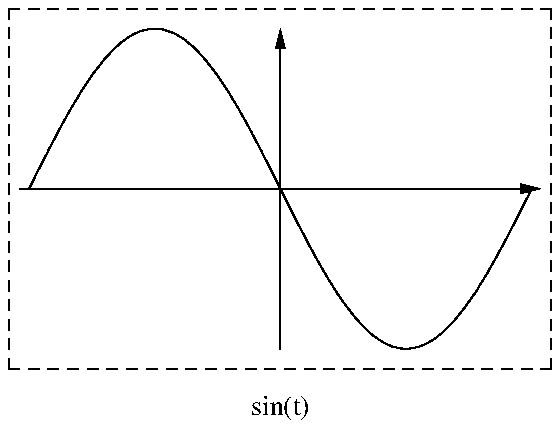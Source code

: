 .\" sin.pic -- sin function
.\" $Id$
.\" Carlos Duarte, 971126/981016
.\"
.PS
# call: do_sin(width), plots a sin funcion, with a period (or a 
# total horizontal measure), of `width'
# 
define do_sin { [
	old_y = 0
	old_x = 0
	pi = atan2(0,-1)
	for t = 0 to $1 by .025 do {
		y = .8*sin(2*pi*t/$1)
		x = .4*2*pi*t/$1
		spline right x-old_x up y-old_y
		old_y = y
		old_x = x
	}
] }

# usage: 
line -> right 2.6
line -> up 1.6 at last line.c - (0,1.6/2)
do_sin(4) with .c at last line.center
box dashed wid last [].wid+.2 ht last [].ht+.2 with .c at last [].c
"sin(t)" at last box .s - (0,0.2)
.PE
